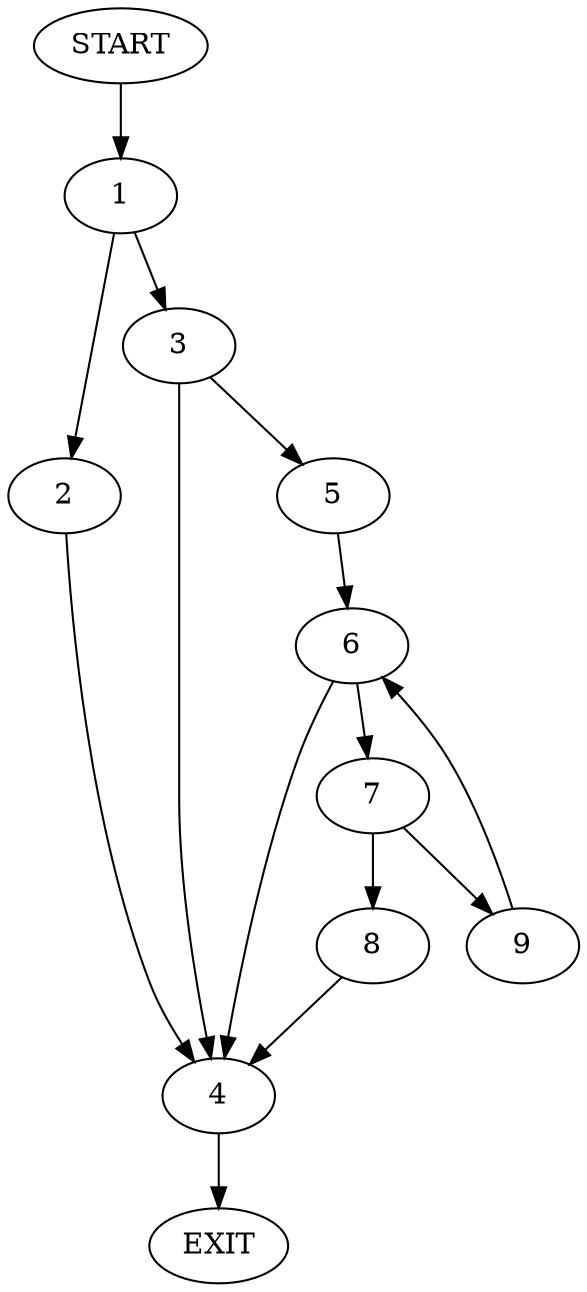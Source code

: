digraph {
0 [label="START"];
1;
2;
3;
4;
5;
6;
7;
8;
9;
10 [label="EXIT"];
0 -> 1;
1 -> 2;
1 -> 3;
2 -> 4;
3 -> 4;
3 -> 5;
4 -> 10;
5 -> 6;
6 -> 7;
6 -> 4;
7 -> 8;
7 -> 9;
8 -> 4;
9 -> 6;
}